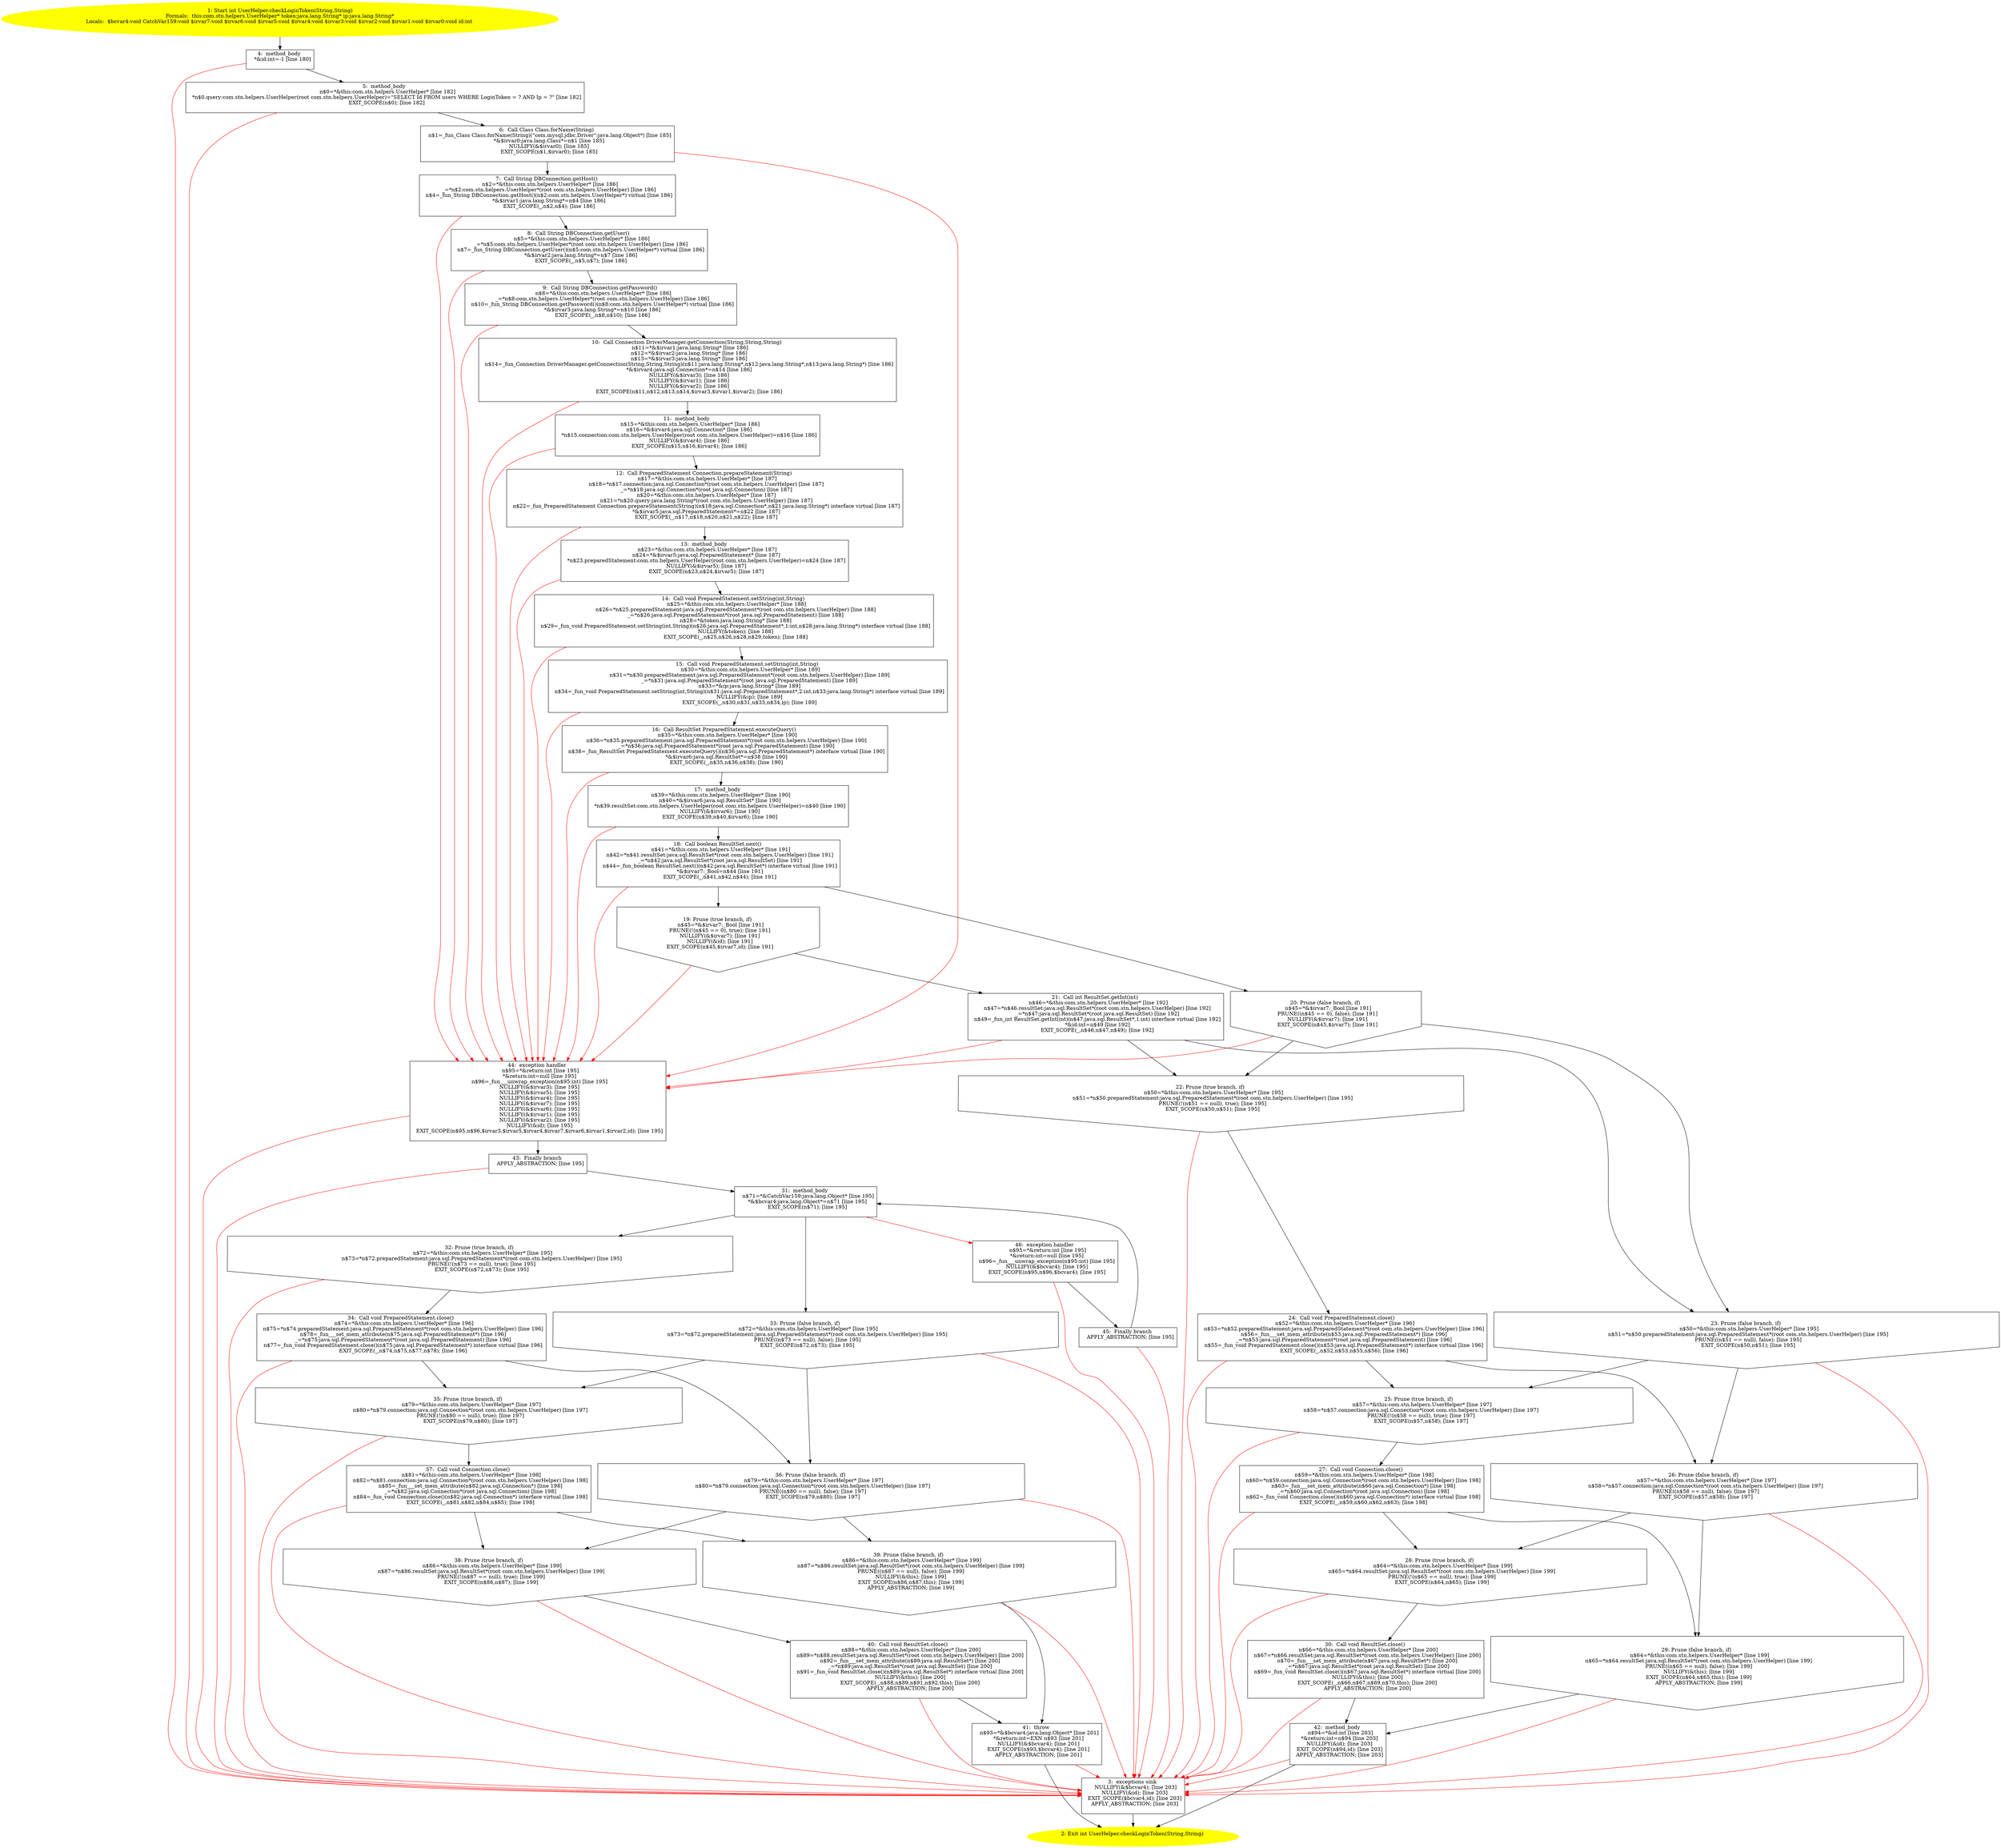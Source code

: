 /* @generated */
digraph cfg {
"com.stn.helpers.UserHelper.checkLoginToken(java.lang.String,java.lang.String):int.a5cc964c260727e7f63a16068670145d_1" [label="1: Start int UserHelper.checkLoginToken(String,String)\nFormals:  this:com.stn.helpers.UserHelper* token:java.lang.String* ip:java.lang.String*\nLocals:  $bcvar4:void CatchVar159:void $irvar7:void $irvar6:void $irvar5:void $irvar4:void $irvar3:void $irvar2:void $irvar1:void $irvar0:void id:int \n  " color=yellow style=filled]
	

	 "com.stn.helpers.UserHelper.checkLoginToken(java.lang.String,java.lang.String):int.a5cc964c260727e7f63a16068670145d_1" -> "com.stn.helpers.UserHelper.checkLoginToken(java.lang.String,java.lang.String):int.a5cc964c260727e7f63a16068670145d_4" ;
"com.stn.helpers.UserHelper.checkLoginToken(java.lang.String,java.lang.String):int.a5cc964c260727e7f63a16068670145d_2" [label="2: Exit int UserHelper.checkLoginToken(String,String) \n  " color=yellow style=filled]
	

"com.stn.helpers.UserHelper.checkLoginToken(java.lang.String,java.lang.String):int.a5cc964c260727e7f63a16068670145d_3" [label="3:  exceptions sink \n   NULLIFY(&$bcvar4); [line 203]\n  NULLIFY(&id); [line 203]\n  EXIT_SCOPE($bcvar4,id); [line 203]\n  APPLY_ABSTRACTION; [line 203]\n " shape="box"]
	

	 "com.stn.helpers.UserHelper.checkLoginToken(java.lang.String,java.lang.String):int.a5cc964c260727e7f63a16068670145d_3" -> "com.stn.helpers.UserHelper.checkLoginToken(java.lang.String,java.lang.String):int.a5cc964c260727e7f63a16068670145d_2" ;
"com.stn.helpers.UserHelper.checkLoginToken(java.lang.String,java.lang.String):int.a5cc964c260727e7f63a16068670145d_4" [label="4:  method_body \n   *&id:int=-1 [line 180]\n " shape="box"]
	

	 "com.stn.helpers.UserHelper.checkLoginToken(java.lang.String,java.lang.String):int.a5cc964c260727e7f63a16068670145d_4" -> "com.stn.helpers.UserHelper.checkLoginToken(java.lang.String,java.lang.String):int.a5cc964c260727e7f63a16068670145d_5" ;
	 "com.stn.helpers.UserHelper.checkLoginToken(java.lang.String,java.lang.String):int.a5cc964c260727e7f63a16068670145d_4" -> "com.stn.helpers.UserHelper.checkLoginToken(java.lang.String,java.lang.String):int.a5cc964c260727e7f63a16068670145d_3" [color="red" ];
"com.stn.helpers.UserHelper.checkLoginToken(java.lang.String,java.lang.String):int.a5cc964c260727e7f63a16068670145d_5" [label="5:  method_body \n   n$0=*&this:com.stn.helpers.UserHelper* [line 182]\n  *n$0.query:com.stn.helpers.UserHelper(root com.stn.helpers.UserHelper)=\"SELECT Id FROM users WHERE LoginToken = ? AND Ip = ?\" [line 182]\n  EXIT_SCOPE(n$0); [line 182]\n " shape="box"]
	

	 "com.stn.helpers.UserHelper.checkLoginToken(java.lang.String,java.lang.String):int.a5cc964c260727e7f63a16068670145d_5" -> "com.stn.helpers.UserHelper.checkLoginToken(java.lang.String,java.lang.String):int.a5cc964c260727e7f63a16068670145d_6" ;
	 "com.stn.helpers.UserHelper.checkLoginToken(java.lang.String,java.lang.String):int.a5cc964c260727e7f63a16068670145d_5" -> "com.stn.helpers.UserHelper.checkLoginToken(java.lang.String,java.lang.String):int.a5cc964c260727e7f63a16068670145d_3" [color="red" ];
"com.stn.helpers.UserHelper.checkLoginToken(java.lang.String,java.lang.String):int.a5cc964c260727e7f63a16068670145d_6" [label="6:  Call Class Class.forName(String) \n   n$1=_fun_Class Class.forName(String)(\"com.mysql.jdbc.Driver\":java.lang.Object*) [line 185]\n  *&$irvar0:java.lang.Class*=n$1 [line 185]\n  NULLIFY(&$irvar0); [line 185]\n  EXIT_SCOPE(n$1,$irvar0); [line 185]\n " shape="box"]
	

	 "com.stn.helpers.UserHelper.checkLoginToken(java.lang.String,java.lang.String):int.a5cc964c260727e7f63a16068670145d_6" -> "com.stn.helpers.UserHelper.checkLoginToken(java.lang.String,java.lang.String):int.a5cc964c260727e7f63a16068670145d_7" ;
	 "com.stn.helpers.UserHelper.checkLoginToken(java.lang.String,java.lang.String):int.a5cc964c260727e7f63a16068670145d_6" -> "com.stn.helpers.UserHelper.checkLoginToken(java.lang.String,java.lang.String):int.a5cc964c260727e7f63a16068670145d_44" [color="red" ];
"com.stn.helpers.UserHelper.checkLoginToken(java.lang.String,java.lang.String):int.a5cc964c260727e7f63a16068670145d_7" [label="7:  Call String DBConnection.getHost() \n   n$2=*&this:com.stn.helpers.UserHelper* [line 186]\n  _=*n$2:com.stn.helpers.UserHelper*(root com.stn.helpers.UserHelper) [line 186]\n  n$4=_fun_String DBConnection.getHost()(n$2:com.stn.helpers.UserHelper*) virtual [line 186]\n  *&$irvar1:java.lang.String*=n$4 [line 186]\n  EXIT_SCOPE(_,n$2,n$4); [line 186]\n " shape="box"]
	

	 "com.stn.helpers.UserHelper.checkLoginToken(java.lang.String,java.lang.String):int.a5cc964c260727e7f63a16068670145d_7" -> "com.stn.helpers.UserHelper.checkLoginToken(java.lang.String,java.lang.String):int.a5cc964c260727e7f63a16068670145d_8" ;
	 "com.stn.helpers.UserHelper.checkLoginToken(java.lang.String,java.lang.String):int.a5cc964c260727e7f63a16068670145d_7" -> "com.stn.helpers.UserHelper.checkLoginToken(java.lang.String,java.lang.String):int.a5cc964c260727e7f63a16068670145d_44" [color="red" ];
"com.stn.helpers.UserHelper.checkLoginToken(java.lang.String,java.lang.String):int.a5cc964c260727e7f63a16068670145d_8" [label="8:  Call String DBConnection.getUser() \n   n$5=*&this:com.stn.helpers.UserHelper* [line 186]\n  _=*n$5:com.stn.helpers.UserHelper*(root com.stn.helpers.UserHelper) [line 186]\n  n$7=_fun_String DBConnection.getUser()(n$5:com.stn.helpers.UserHelper*) virtual [line 186]\n  *&$irvar2:java.lang.String*=n$7 [line 186]\n  EXIT_SCOPE(_,n$5,n$7); [line 186]\n " shape="box"]
	

	 "com.stn.helpers.UserHelper.checkLoginToken(java.lang.String,java.lang.String):int.a5cc964c260727e7f63a16068670145d_8" -> "com.stn.helpers.UserHelper.checkLoginToken(java.lang.String,java.lang.String):int.a5cc964c260727e7f63a16068670145d_9" ;
	 "com.stn.helpers.UserHelper.checkLoginToken(java.lang.String,java.lang.String):int.a5cc964c260727e7f63a16068670145d_8" -> "com.stn.helpers.UserHelper.checkLoginToken(java.lang.String,java.lang.String):int.a5cc964c260727e7f63a16068670145d_44" [color="red" ];
"com.stn.helpers.UserHelper.checkLoginToken(java.lang.String,java.lang.String):int.a5cc964c260727e7f63a16068670145d_9" [label="9:  Call String DBConnection.getPassword() \n   n$8=*&this:com.stn.helpers.UserHelper* [line 186]\n  _=*n$8:com.stn.helpers.UserHelper*(root com.stn.helpers.UserHelper) [line 186]\n  n$10=_fun_String DBConnection.getPassword()(n$8:com.stn.helpers.UserHelper*) virtual [line 186]\n  *&$irvar3:java.lang.String*=n$10 [line 186]\n  EXIT_SCOPE(_,n$8,n$10); [line 186]\n " shape="box"]
	

	 "com.stn.helpers.UserHelper.checkLoginToken(java.lang.String,java.lang.String):int.a5cc964c260727e7f63a16068670145d_9" -> "com.stn.helpers.UserHelper.checkLoginToken(java.lang.String,java.lang.String):int.a5cc964c260727e7f63a16068670145d_10" ;
	 "com.stn.helpers.UserHelper.checkLoginToken(java.lang.String,java.lang.String):int.a5cc964c260727e7f63a16068670145d_9" -> "com.stn.helpers.UserHelper.checkLoginToken(java.lang.String,java.lang.String):int.a5cc964c260727e7f63a16068670145d_44" [color="red" ];
"com.stn.helpers.UserHelper.checkLoginToken(java.lang.String,java.lang.String):int.a5cc964c260727e7f63a16068670145d_10" [label="10:  Call Connection DriverManager.getConnection(String,String,String) \n   n$11=*&$irvar1:java.lang.String* [line 186]\n  n$12=*&$irvar2:java.lang.String* [line 186]\n  n$13=*&$irvar3:java.lang.String* [line 186]\n  n$14=_fun_Connection DriverManager.getConnection(String,String,String)(n$11:java.lang.String*,n$12:java.lang.String*,n$13:java.lang.String*) [line 186]\n  *&$irvar4:java.sql.Connection*=n$14 [line 186]\n  NULLIFY(&$irvar3); [line 186]\n  NULLIFY(&$irvar1); [line 186]\n  NULLIFY(&$irvar2); [line 186]\n  EXIT_SCOPE(n$11,n$12,n$13,n$14,$irvar3,$irvar1,$irvar2); [line 186]\n " shape="box"]
	

	 "com.stn.helpers.UserHelper.checkLoginToken(java.lang.String,java.lang.String):int.a5cc964c260727e7f63a16068670145d_10" -> "com.stn.helpers.UserHelper.checkLoginToken(java.lang.String,java.lang.String):int.a5cc964c260727e7f63a16068670145d_11" ;
	 "com.stn.helpers.UserHelper.checkLoginToken(java.lang.String,java.lang.String):int.a5cc964c260727e7f63a16068670145d_10" -> "com.stn.helpers.UserHelper.checkLoginToken(java.lang.String,java.lang.String):int.a5cc964c260727e7f63a16068670145d_44" [color="red" ];
"com.stn.helpers.UserHelper.checkLoginToken(java.lang.String,java.lang.String):int.a5cc964c260727e7f63a16068670145d_11" [label="11:  method_body \n   n$15=*&this:com.stn.helpers.UserHelper* [line 186]\n  n$16=*&$irvar4:java.sql.Connection* [line 186]\n  *n$15.connection:com.stn.helpers.UserHelper(root com.stn.helpers.UserHelper)=n$16 [line 186]\n  NULLIFY(&$irvar4); [line 186]\n  EXIT_SCOPE(n$15,n$16,$irvar4); [line 186]\n " shape="box"]
	

	 "com.stn.helpers.UserHelper.checkLoginToken(java.lang.String,java.lang.String):int.a5cc964c260727e7f63a16068670145d_11" -> "com.stn.helpers.UserHelper.checkLoginToken(java.lang.String,java.lang.String):int.a5cc964c260727e7f63a16068670145d_12" ;
	 "com.stn.helpers.UserHelper.checkLoginToken(java.lang.String,java.lang.String):int.a5cc964c260727e7f63a16068670145d_11" -> "com.stn.helpers.UserHelper.checkLoginToken(java.lang.String,java.lang.String):int.a5cc964c260727e7f63a16068670145d_44" [color="red" ];
"com.stn.helpers.UserHelper.checkLoginToken(java.lang.String,java.lang.String):int.a5cc964c260727e7f63a16068670145d_12" [label="12:  Call PreparedStatement Connection.prepareStatement(String) \n   n$17=*&this:com.stn.helpers.UserHelper* [line 187]\n  n$18=*n$17.connection:java.sql.Connection*(root com.stn.helpers.UserHelper) [line 187]\n  _=*n$18:java.sql.Connection*(root java.sql.Connection) [line 187]\n  n$20=*&this:com.stn.helpers.UserHelper* [line 187]\n  n$21=*n$20.query:java.lang.String*(root com.stn.helpers.UserHelper) [line 187]\n  n$22=_fun_PreparedStatement Connection.prepareStatement(String)(n$18:java.sql.Connection*,n$21:java.lang.String*) interface virtual [line 187]\n  *&$irvar5:java.sql.PreparedStatement*=n$22 [line 187]\n  EXIT_SCOPE(_,n$17,n$18,n$20,n$21,n$22); [line 187]\n " shape="box"]
	

	 "com.stn.helpers.UserHelper.checkLoginToken(java.lang.String,java.lang.String):int.a5cc964c260727e7f63a16068670145d_12" -> "com.stn.helpers.UserHelper.checkLoginToken(java.lang.String,java.lang.String):int.a5cc964c260727e7f63a16068670145d_13" ;
	 "com.stn.helpers.UserHelper.checkLoginToken(java.lang.String,java.lang.String):int.a5cc964c260727e7f63a16068670145d_12" -> "com.stn.helpers.UserHelper.checkLoginToken(java.lang.String,java.lang.String):int.a5cc964c260727e7f63a16068670145d_44" [color="red" ];
"com.stn.helpers.UserHelper.checkLoginToken(java.lang.String,java.lang.String):int.a5cc964c260727e7f63a16068670145d_13" [label="13:  method_body \n   n$23=*&this:com.stn.helpers.UserHelper* [line 187]\n  n$24=*&$irvar5:java.sql.PreparedStatement* [line 187]\n  *n$23.preparedStatement:com.stn.helpers.UserHelper(root com.stn.helpers.UserHelper)=n$24 [line 187]\n  NULLIFY(&$irvar5); [line 187]\n  EXIT_SCOPE(n$23,n$24,$irvar5); [line 187]\n " shape="box"]
	

	 "com.stn.helpers.UserHelper.checkLoginToken(java.lang.String,java.lang.String):int.a5cc964c260727e7f63a16068670145d_13" -> "com.stn.helpers.UserHelper.checkLoginToken(java.lang.String,java.lang.String):int.a5cc964c260727e7f63a16068670145d_14" ;
	 "com.stn.helpers.UserHelper.checkLoginToken(java.lang.String,java.lang.String):int.a5cc964c260727e7f63a16068670145d_13" -> "com.stn.helpers.UserHelper.checkLoginToken(java.lang.String,java.lang.String):int.a5cc964c260727e7f63a16068670145d_44" [color="red" ];
"com.stn.helpers.UserHelper.checkLoginToken(java.lang.String,java.lang.String):int.a5cc964c260727e7f63a16068670145d_14" [label="14:  Call void PreparedStatement.setString(int,String) \n   n$25=*&this:com.stn.helpers.UserHelper* [line 188]\n  n$26=*n$25.preparedStatement:java.sql.PreparedStatement*(root com.stn.helpers.UserHelper) [line 188]\n  _=*n$26:java.sql.PreparedStatement*(root java.sql.PreparedStatement) [line 188]\n  n$28=*&token:java.lang.String* [line 188]\n  n$29=_fun_void PreparedStatement.setString(int,String)(n$26:java.sql.PreparedStatement*,1:int,n$28:java.lang.String*) interface virtual [line 188]\n  NULLIFY(&token); [line 188]\n  EXIT_SCOPE(_,n$25,n$26,n$28,n$29,token); [line 188]\n " shape="box"]
	

	 "com.stn.helpers.UserHelper.checkLoginToken(java.lang.String,java.lang.String):int.a5cc964c260727e7f63a16068670145d_14" -> "com.stn.helpers.UserHelper.checkLoginToken(java.lang.String,java.lang.String):int.a5cc964c260727e7f63a16068670145d_15" ;
	 "com.stn.helpers.UserHelper.checkLoginToken(java.lang.String,java.lang.String):int.a5cc964c260727e7f63a16068670145d_14" -> "com.stn.helpers.UserHelper.checkLoginToken(java.lang.String,java.lang.String):int.a5cc964c260727e7f63a16068670145d_44" [color="red" ];
"com.stn.helpers.UserHelper.checkLoginToken(java.lang.String,java.lang.String):int.a5cc964c260727e7f63a16068670145d_15" [label="15:  Call void PreparedStatement.setString(int,String) \n   n$30=*&this:com.stn.helpers.UserHelper* [line 189]\n  n$31=*n$30.preparedStatement:java.sql.PreparedStatement*(root com.stn.helpers.UserHelper) [line 189]\n  _=*n$31:java.sql.PreparedStatement*(root java.sql.PreparedStatement) [line 189]\n  n$33=*&ip:java.lang.String* [line 189]\n  n$34=_fun_void PreparedStatement.setString(int,String)(n$31:java.sql.PreparedStatement*,2:int,n$33:java.lang.String*) interface virtual [line 189]\n  NULLIFY(&ip); [line 189]\n  EXIT_SCOPE(_,n$30,n$31,n$33,n$34,ip); [line 189]\n " shape="box"]
	

	 "com.stn.helpers.UserHelper.checkLoginToken(java.lang.String,java.lang.String):int.a5cc964c260727e7f63a16068670145d_15" -> "com.stn.helpers.UserHelper.checkLoginToken(java.lang.String,java.lang.String):int.a5cc964c260727e7f63a16068670145d_16" ;
	 "com.stn.helpers.UserHelper.checkLoginToken(java.lang.String,java.lang.String):int.a5cc964c260727e7f63a16068670145d_15" -> "com.stn.helpers.UserHelper.checkLoginToken(java.lang.String,java.lang.String):int.a5cc964c260727e7f63a16068670145d_44" [color="red" ];
"com.stn.helpers.UserHelper.checkLoginToken(java.lang.String,java.lang.String):int.a5cc964c260727e7f63a16068670145d_16" [label="16:  Call ResultSet PreparedStatement.executeQuery() \n   n$35=*&this:com.stn.helpers.UserHelper* [line 190]\n  n$36=*n$35.preparedStatement:java.sql.PreparedStatement*(root com.stn.helpers.UserHelper) [line 190]\n  _=*n$36:java.sql.PreparedStatement*(root java.sql.PreparedStatement) [line 190]\n  n$38=_fun_ResultSet PreparedStatement.executeQuery()(n$36:java.sql.PreparedStatement*) interface virtual [line 190]\n  *&$irvar6:java.sql.ResultSet*=n$38 [line 190]\n  EXIT_SCOPE(_,n$35,n$36,n$38); [line 190]\n " shape="box"]
	

	 "com.stn.helpers.UserHelper.checkLoginToken(java.lang.String,java.lang.String):int.a5cc964c260727e7f63a16068670145d_16" -> "com.stn.helpers.UserHelper.checkLoginToken(java.lang.String,java.lang.String):int.a5cc964c260727e7f63a16068670145d_17" ;
	 "com.stn.helpers.UserHelper.checkLoginToken(java.lang.String,java.lang.String):int.a5cc964c260727e7f63a16068670145d_16" -> "com.stn.helpers.UserHelper.checkLoginToken(java.lang.String,java.lang.String):int.a5cc964c260727e7f63a16068670145d_44" [color="red" ];
"com.stn.helpers.UserHelper.checkLoginToken(java.lang.String,java.lang.String):int.a5cc964c260727e7f63a16068670145d_17" [label="17:  method_body \n   n$39=*&this:com.stn.helpers.UserHelper* [line 190]\n  n$40=*&$irvar6:java.sql.ResultSet* [line 190]\n  *n$39.resultSet:com.stn.helpers.UserHelper(root com.stn.helpers.UserHelper)=n$40 [line 190]\n  NULLIFY(&$irvar6); [line 190]\n  EXIT_SCOPE(n$39,n$40,$irvar6); [line 190]\n " shape="box"]
	

	 "com.stn.helpers.UserHelper.checkLoginToken(java.lang.String,java.lang.String):int.a5cc964c260727e7f63a16068670145d_17" -> "com.stn.helpers.UserHelper.checkLoginToken(java.lang.String,java.lang.String):int.a5cc964c260727e7f63a16068670145d_18" ;
	 "com.stn.helpers.UserHelper.checkLoginToken(java.lang.String,java.lang.String):int.a5cc964c260727e7f63a16068670145d_17" -> "com.stn.helpers.UserHelper.checkLoginToken(java.lang.String,java.lang.String):int.a5cc964c260727e7f63a16068670145d_44" [color="red" ];
"com.stn.helpers.UserHelper.checkLoginToken(java.lang.String,java.lang.String):int.a5cc964c260727e7f63a16068670145d_18" [label="18:  Call boolean ResultSet.next() \n   n$41=*&this:com.stn.helpers.UserHelper* [line 191]\n  n$42=*n$41.resultSet:java.sql.ResultSet*(root com.stn.helpers.UserHelper) [line 191]\n  _=*n$42:java.sql.ResultSet*(root java.sql.ResultSet) [line 191]\n  n$44=_fun_boolean ResultSet.next()(n$42:java.sql.ResultSet*) interface virtual [line 191]\n  *&$irvar7:_Bool=n$44 [line 191]\n  EXIT_SCOPE(_,n$41,n$42,n$44); [line 191]\n " shape="box"]
	

	 "com.stn.helpers.UserHelper.checkLoginToken(java.lang.String,java.lang.String):int.a5cc964c260727e7f63a16068670145d_18" -> "com.stn.helpers.UserHelper.checkLoginToken(java.lang.String,java.lang.String):int.a5cc964c260727e7f63a16068670145d_19" ;
	 "com.stn.helpers.UserHelper.checkLoginToken(java.lang.String,java.lang.String):int.a5cc964c260727e7f63a16068670145d_18" -> "com.stn.helpers.UserHelper.checkLoginToken(java.lang.String,java.lang.String):int.a5cc964c260727e7f63a16068670145d_20" ;
	 "com.stn.helpers.UserHelper.checkLoginToken(java.lang.String,java.lang.String):int.a5cc964c260727e7f63a16068670145d_18" -> "com.stn.helpers.UserHelper.checkLoginToken(java.lang.String,java.lang.String):int.a5cc964c260727e7f63a16068670145d_44" [color="red" ];
"com.stn.helpers.UserHelper.checkLoginToken(java.lang.String,java.lang.String):int.a5cc964c260727e7f63a16068670145d_19" [label="19: Prune (true branch, if) \n   n$45=*&$irvar7:_Bool [line 191]\n  PRUNE(!(n$45 == 0), true); [line 191]\n  NULLIFY(&$irvar7); [line 191]\n  NULLIFY(&id); [line 191]\n  EXIT_SCOPE(n$45,$irvar7,id); [line 191]\n " shape="invhouse"]
	

	 "com.stn.helpers.UserHelper.checkLoginToken(java.lang.String,java.lang.String):int.a5cc964c260727e7f63a16068670145d_19" -> "com.stn.helpers.UserHelper.checkLoginToken(java.lang.String,java.lang.String):int.a5cc964c260727e7f63a16068670145d_21" ;
	 "com.stn.helpers.UserHelper.checkLoginToken(java.lang.String,java.lang.String):int.a5cc964c260727e7f63a16068670145d_19" -> "com.stn.helpers.UserHelper.checkLoginToken(java.lang.String,java.lang.String):int.a5cc964c260727e7f63a16068670145d_44" [color="red" ];
"com.stn.helpers.UserHelper.checkLoginToken(java.lang.String,java.lang.String):int.a5cc964c260727e7f63a16068670145d_20" [label="20: Prune (false branch, if) \n   n$45=*&$irvar7:_Bool [line 191]\n  PRUNE((n$45 == 0), false); [line 191]\n  NULLIFY(&$irvar7); [line 191]\n  EXIT_SCOPE(n$45,$irvar7); [line 191]\n " shape="invhouse"]
	

	 "com.stn.helpers.UserHelper.checkLoginToken(java.lang.String,java.lang.String):int.a5cc964c260727e7f63a16068670145d_20" -> "com.stn.helpers.UserHelper.checkLoginToken(java.lang.String,java.lang.String):int.a5cc964c260727e7f63a16068670145d_22" ;
	 "com.stn.helpers.UserHelper.checkLoginToken(java.lang.String,java.lang.String):int.a5cc964c260727e7f63a16068670145d_20" -> "com.stn.helpers.UserHelper.checkLoginToken(java.lang.String,java.lang.String):int.a5cc964c260727e7f63a16068670145d_23" ;
	 "com.stn.helpers.UserHelper.checkLoginToken(java.lang.String,java.lang.String):int.a5cc964c260727e7f63a16068670145d_20" -> "com.stn.helpers.UserHelper.checkLoginToken(java.lang.String,java.lang.String):int.a5cc964c260727e7f63a16068670145d_44" [color="red" ];
"com.stn.helpers.UserHelper.checkLoginToken(java.lang.String,java.lang.String):int.a5cc964c260727e7f63a16068670145d_21" [label="21:  Call int ResultSet.getInt(int) \n   n$46=*&this:com.stn.helpers.UserHelper* [line 192]\n  n$47=*n$46.resultSet:java.sql.ResultSet*(root com.stn.helpers.UserHelper) [line 192]\n  _=*n$47:java.sql.ResultSet*(root java.sql.ResultSet) [line 192]\n  n$49=_fun_int ResultSet.getInt(int)(n$47:java.sql.ResultSet*,1:int) interface virtual [line 192]\n  *&id:int=n$49 [line 192]\n  EXIT_SCOPE(_,n$46,n$47,n$49); [line 192]\n " shape="box"]
	

	 "com.stn.helpers.UserHelper.checkLoginToken(java.lang.String,java.lang.String):int.a5cc964c260727e7f63a16068670145d_21" -> "com.stn.helpers.UserHelper.checkLoginToken(java.lang.String,java.lang.String):int.a5cc964c260727e7f63a16068670145d_22" ;
	 "com.stn.helpers.UserHelper.checkLoginToken(java.lang.String,java.lang.String):int.a5cc964c260727e7f63a16068670145d_21" -> "com.stn.helpers.UserHelper.checkLoginToken(java.lang.String,java.lang.String):int.a5cc964c260727e7f63a16068670145d_23" ;
	 "com.stn.helpers.UserHelper.checkLoginToken(java.lang.String,java.lang.String):int.a5cc964c260727e7f63a16068670145d_21" -> "com.stn.helpers.UserHelper.checkLoginToken(java.lang.String,java.lang.String):int.a5cc964c260727e7f63a16068670145d_44" [color="red" ];
"com.stn.helpers.UserHelper.checkLoginToken(java.lang.String,java.lang.String):int.a5cc964c260727e7f63a16068670145d_22" [label="22: Prune (true branch, if) \n   n$50=*&this:com.stn.helpers.UserHelper* [line 195]\n  n$51=*n$50.preparedStatement:java.sql.PreparedStatement*(root com.stn.helpers.UserHelper) [line 195]\n  PRUNE(!(n$51 == null), true); [line 195]\n  EXIT_SCOPE(n$50,n$51); [line 195]\n " shape="invhouse"]
	

	 "com.stn.helpers.UserHelper.checkLoginToken(java.lang.String,java.lang.String):int.a5cc964c260727e7f63a16068670145d_22" -> "com.stn.helpers.UserHelper.checkLoginToken(java.lang.String,java.lang.String):int.a5cc964c260727e7f63a16068670145d_24" ;
	 "com.stn.helpers.UserHelper.checkLoginToken(java.lang.String,java.lang.String):int.a5cc964c260727e7f63a16068670145d_22" -> "com.stn.helpers.UserHelper.checkLoginToken(java.lang.String,java.lang.String):int.a5cc964c260727e7f63a16068670145d_3" [color="red" ];
"com.stn.helpers.UserHelper.checkLoginToken(java.lang.String,java.lang.String):int.a5cc964c260727e7f63a16068670145d_23" [label="23: Prune (false branch, if) \n   n$50=*&this:com.stn.helpers.UserHelper* [line 195]\n  n$51=*n$50.preparedStatement:java.sql.PreparedStatement*(root com.stn.helpers.UserHelper) [line 195]\n  PRUNE((n$51 == null), false); [line 195]\n  EXIT_SCOPE(n$50,n$51); [line 195]\n " shape="invhouse"]
	

	 "com.stn.helpers.UserHelper.checkLoginToken(java.lang.String,java.lang.String):int.a5cc964c260727e7f63a16068670145d_23" -> "com.stn.helpers.UserHelper.checkLoginToken(java.lang.String,java.lang.String):int.a5cc964c260727e7f63a16068670145d_25" ;
	 "com.stn.helpers.UserHelper.checkLoginToken(java.lang.String,java.lang.String):int.a5cc964c260727e7f63a16068670145d_23" -> "com.stn.helpers.UserHelper.checkLoginToken(java.lang.String,java.lang.String):int.a5cc964c260727e7f63a16068670145d_26" ;
	 "com.stn.helpers.UserHelper.checkLoginToken(java.lang.String,java.lang.String):int.a5cc964c260727e7f63a16068670145d_23" -> "com.stn.helpers.UserHelper.checkLoginToken(java.lang.String,java.lang.String):int.a5cc964c260727e7f63a16068670145d_3" [color="red" ];
"com.stn.helpers.UserHelper.checkLoginToken(java.lang.String,java.lang.String):int.a5cc964c260727e7f63a16068670145d_24" [label="24:  Call void PreparedStatement.close() \n   n$52=*&this:com.stn.helpers.UserHelper* [line 196]\n  n$53=*n$52.preparedStatement:java.sql.PreparedStatement*(root com.stn.helpers.UserHelper) [line 196]\n  n$56=_fun___set_mem_attribute(n$53:java.sql.PreparedStatement*) [line 196]\n  _=*n$53:java.sql.PreparedStatement*(root java.sql.PreparedStatement) [line 196]\n  n$55=_fun_void PreparedStatement.close()(n$53:java.sql.PreparedStatement*) interface virtual [line 196]\n  EXIT_SCOPE(_,n$52,n$53,n$55,n$56); [line 196]\n " shape="box"]
	

	 "com.stn.helpers.UserHelper.checkLoginToken(java.lang.String,java.lang.String):int.a5cc964c260727e7f63a16068670145d_24" -> "com.stn.helpers.UserHelper.checkLoginToken(java.lang.String,java.lang.String):int.a5cc964c260727e7f63a16068670145d_25" ;
	 "com.stn.helpers.UserHelper.checkLoginToken(java.lang.String,java.lang.String):int.a5cc964c260727e7f63a16068670145d_24" -> "com.stn.helpers.UserHelper.checkLoginToken(java.lang.String,java.lang.String):int.a5cc964c260727e7f63a16068670145d_26" ;
	 "com.stn.helpers.UserHelper.checkLoginToken(java.lang.String,java.lang.String):int.a5cc964c260727e7f63a16068670145d_24" -> "com.stn.helpers.UserHelper.checkLoginToken(java.lang.String,java.lang.String):int.a5cc964c260727e7f63a16068670145d_3" [color="red" ];
"com.stn.helpers.UserHelper.checkLoginToken(java.lang.String,java.lang.String):int.a5cc964c260727e7f63a16068670145d_25" [label="25: Prune (true branch, if) \n   n$57=*&this:com.stn.helpers.UserHelper* [line 197]\n  n$58=*n$57.connection:java.sql.Connection*(root com.stn.helpers.UserHelper) [line 197]\n  PRUNE(!(n$58 == null), true); [line 197]\n  EXIT_SCOPE(n$57,n$58); [line 197]\n " shape="invhouse"]
	

	 "com.stn.helpers.UserHelper.checkLoginToken(java.lang.String,java.lang.String):int.a5cc964c260727e7f63a16068670145d_25" -> "com.stn.helpers.UserHelper.checkLoginToken(java.lang.String,java.lang.String):int.a5cc964c260727e7f63a16068670145d_27" ;
	 "com.stn.helpers.UserHelper.checkLoginToken(java.lang.String,java.lang.String):int.a5cc964c260727e7f63a16068670145d_25" -> "com.stn.helpers.UserHelper.checkLoginToken(java.lang.String,java.lang.String):int.a5cc964c260727e7f63a16068670145d_3" [color="red" ];
"com.stn.helpers.UserHelper.checkLoginToken(java.lang.String,java.lang.String):int.a5cc964c260727e7f63a16068670145d_26" [label="26: Prune (false branch, if) \n   n$57=*&this:com.stn.helpers.UserHelper* [line 197]\n  n$58=*n$57.connection:java.sql.Connection*(root com.stn.helpers.UserHelper) [line 197]\n  PRUNE((n$58 == null), false); [line 197]\n  EXIT_SCOPE(n$57,n$58); [line 197]\n " shape="invhouse"]
	

	 "com.stn.helpers.UserHelper.checkLoginToken(java.lang.String,java.lang.String):int.a5cc964c260727e7f63a16068670145d_26" -> "com.stn.helpers.UserHelper.checkLoginToken(java.lang.String,java.lang.String):int.a5cc964c260727e7f63a16068670145d_28" ;
	 "com.stn.helpers.UserHelper.checkLoginToken(java.lang.String,java.lang.String):int.a5cc964c260727e7f63a16068670145d_26" -> "com.stn.helpers.UserHelper.checkLoginToken(java.lang.String,java.lang.String):int.a5cc964c260727e7f63a16068670145d_29" ;
	 "com.stn.helpers.UserHelper.checkLoginToken(java.lang.String,java.lang.String):int.a5cc964c260727e7f63a16068670145d_26" -> "com.stn.helpers.UserHelper.checkLoginToken(java.lang.String,java.lang.String):int.a5cc964c260727e7f63a16068670145d_3" [color="red" ];
"com.stn.helpers.UserHelper.checkLoginToken(java.lang.String,java.lang.String):int.a5cc964c260727e7f63a16068670145d_27" [label="27:  Call void Connection.close() \n   n$59=*&this:com.stn.helpers.UserHelper* [line 198]\n  n$60=*n$59.connection:java.sql.Connection*(root com.stn.helpers.UserHelper) [line 198]\n  n$63=_fun___set_mem_attribute(n$60:java.sql.Connection*) [line 198]\n  _=*n$60:java.sql.Connection*(root java.sql.Connection) [line 198]\n  n$62=_fun_void Connection.close()(n$60:java.sql.Connection*) interface virtual [line 198]\n  EXIT_SCOPE(_,n$59,n$60,n$62,n$63); [line 198]\n " shape="box"]
	

	 "com.stn.helpers.UserHelper.checkLoginToken(java.lang.String,java.lang.String):int.a5cc964c260727e7f63a16068670145d_27" -> "com.stn.helpers.UserHelper.checkLoginToken(java.lang.String,java.lang.String):int.a5cc964c260727e7f63a16068670145d_28" ;
	 "com.stn.helpers.UserHelper.checkLoginToken(java.lang.String,java.lang.String):int.a5cc964c260727e7f63a16068670145d_27" -> "com.stn.helpers.UserHelper.checkLoginToken(java.lang.String,java.lang.String):int.a5cc964c260727e7f63a16068670145d_29" ;
	 "com.stn.helpers.UserHelper.checkLoginToken(java.lang.String,java.lang.String):int.a5cc964c260727e7f63a16068670145d_27" -> "com.stn.helpers.UserHelper.checkLoginToken(java.lang.String,java.lang.String):int.a5cc964c260727e7f63a16068670145d_3" [color="red" ];
"com.stn.helpers.UserHelper.checkLoginToken(java.lang.String,java.lang.String):int.a5cc964c260727e7f63a16068670145d_28" [label="28: Prune (true branch, if) \n   n$64=*&this:com.stn.helpers.UserHelper* [line 199]\n  n$65=*n$64.resultSet:java.sql.ResultSet*(root com.stn.helpers.UserHelper) [line 199]\n  PRUNE(!(n$65 == null), true); [line 199]\n  EXIT_SCOPE(n$64,n$65); [line 199]\n " shape="invhouse"]
	

	 "com.stn.helpers.UserHelper.checkLoginToken(java.lang.String,java.lang.String):int.a5cc964c260727e7f63a16068670145d_28" -> "com.stn.helpers.UserHelper.checkLoginToken(java.lang.String,java.lang.String):int.a5cc964c260727e7f63a16068670145d_30" ;
	 "com.stn.helpers.UserHelper.checkLoginToken(java.lang.String,java.lang.String):int.a5cc964c260727e7f63a16068670145d_28" -> "com.stn.helpers.UserHelper.checkLoginToken(java.lang.String,java.lang.String):int.a5cc964c260727e7f63a16068670145d_3" [color="red" ];
"com.stn.helpers.UserHelper.checkLoginToken(java.lang.String,java.lang.String):int.a5cc964c260727e7f63a16068670145d_29" [label="29: Prune (false branch, if) \n   n$64=*&this:com.stn.helpers.UserHelper* [line 199]\n  n$65=*n$64.resultSet:java.sql.ResultSet*(root com.stn.helpers.UserHelper) [line 199]\n  PRUNE((n$65 == null), false); [line 199]\n  NULLIFY(&this); [line 199]\n  EXIT_SCOPE(n$64,n$65,this); [line 199]\n  APPLY_ABSTRACTION; [line 199]\n " shape="invhouse"]
	

	 "com.stn.helpers.UserHelper.checkLoginToken(java.lang.String,java.lang.String):int.a5cc964c260727e7f63a16068670145d_29" -> "com.stn.helpers.UserHelper.checkLoginToken(java.lang.String,java.lang.String):int.a5cc964c260727e7f63a16068670145d_42" ;
	 "com.stn.helpers.UserHelper.checkLoginToken(java.lang.String,java.lang.String):int.a5cc964c260727e7f63a16068670145d_29" -> "com.stn.helpers.UserHelper.checkLoginToken(java.lang.String,java.lang.String):int.a5cc964c260727e7f63a16068670145d_3" [color="red" ];
"com.stn.helpers.UserHelper.checkLoginToken(java.lang.String,java.lang.String):int.a5cc964c260727e7f63a16068670145d_30" [label="30:  Call void ResultSet.close() \n   n$66=*&this:com.stn.helpers.UserHelper* [line 200]\n  n$67=*n$66.resultSet:java.sql.ResultSet*(root com.stn.helpers.UserHelper) [line 200]\n  n$70=_fun___set_mem_attribute(n$67:java.sql.ResultSet*) [line 200]\n  _=*n$67:java.sql.ResultSet*(root java.sql.ResultSet) [line 200]\n  n$69=_fun_void ResultSet.close()(n$67:java.sql.ResultSet*) interface virtual [line 200]\n  NULLIFY(&this); [line 200]\n  EXIT_SCOPE(_,n$66,n$67,n$69,n$70,this); [line 200]\n  APPLY_ABSTRACTION; [line 200]\n " shape="box"]
	

	 "com.stn.helpers.UserHelper.checkLoginToken(java.lang.String,java.lang.String):int.a5cc964c260727e7f63a16068670145d_30" -> "com.stn.helpers.UserHelper.checkLoginToken(java.lang.String,java.lang.String):int.a5cc964c260727e7f63a16068670145d_42" ;
	 "com.stn.helpers.UserHelper.checkLoginToken(java.lang.String,java.lang.String):int.a5cc964c260727e7f63a16068670145d_30" -> "com.stn.helpers.UserHelper.checkLoginToken(java.lang.String,java.lang.String):int.a5cc964c260727e7f63a16068670145d_3" [color="red" ];
"com.stn.helpers.UserHelper.checkLoginToken(java.lang.String,java.lang.String):int.a5cc964c260727e7f63a16068670145d_31" [label="31:  method_body \n   n$71=*&CatchVar159:java.lang.Object* [line 195]\n  *&$bcvar4:java.lang.Object*=n$71 [line 195]\n  EXIT_SCOPE(n$71); [line 195]\n " shape="box"]
	

	 "com.stn.helpers.UserHelper.checkLoginToken(java.lang.String,java.lang.String):int.a5cc964c260727e7f63a16068670145d_31" -> "com.stn.helpers.UserHelper.checkLoginToken(java.lang.String,java.lang.String):int.a5cc964c260727e7f63a16068670145d_32" ;
	 "com.stn.helpers.UserHelper.checkLoginToken(java.lang.String,java.lang.String):int.a5cc964c260727e7f63a16068670145d_31" -> "com.stn.helpers.UserHelper.checkLoginToken(java.lang.String,java.lang.String):int.a5cc964c260727e7f63a16068670145d_33" ;
	 "com.stn.helpers.UserHelper.checkLoginToken(java.lang.String,java.lang.String):int.a5cc964c260727e7f63a16068670145d_31" -> "com.stn.helpers.UserHelper.checkLoginToken(java.lang.String,java.lang.String):int.a5cc964c260727e7f63a16068670145d_46" [color="red" ];
"com.stn.helpers.UserHelper.checkLoginToken(java.lang.String,java.lang.String):int.a5cc964c260727e7f63a16068670145d_32" [label="32: Prune (true branch, if) \n   n$72=*&this:com.stn.helpers.UserHelper* [line 195]\n  n$73=*n$72.preparedStatement:java.sql.PreparedStatement*(root com.stn.helpers.UserHelper) [line 195]\n  PRUNE(!(n$73 == null), true); [line 195]\n  EXIT_SCOPE(n$72,n$73); [line 195]\n " shape="invhouse"]
	

	 "com.stn.helpers.UserHelper.checkLoginToken(java.lang.String,java.lang.String):int.a5cc964c260727e7f63a16068670145d_32" -> "com.stn.helpers.UserHelper.checkLoginToken(java.lang.String,java.lang.String):int.a5cc964c260727e7f63a16068670145d_34" ;
	 "com.stn.helpers.UserHelper.checkLoginToken(java.lang.String,java.lang.String):int.a5cc964c260727e7f63a16068670145d_32" -> "com.stn.helpers.UserHelper.checkLoginToken(java.lang.String,java.lang.String):int.a5cc964c260727e7f63a16068670145d_3" [color="red" ];
"com.stn.helpers.UserHelper.checkLoginToken(java.lang.String,java.lang.String):int.a5cc964c260727e7f63a16068670145d_33" [label="33: Prune (false branch, if) \n   n$72=*&this:com.stn.helpers.UserHelper* [line 195]\n  n$73=*n$72.preparedStatement:java.sql.PreparedStatement*(root com.stn.helpers.UserHelper) [line 195]\n  PRUNE((n$73 == null), false); [line 195]\n  EXIT_SCOPE(n$72,n$73); [line 195]\n " shape="invhouse"]
	

	 "com.stn.helpers.UserHelper.checkLoginToken(java.lang.String,java.lang.String):int.a5cc964c260727e7f63a16068670145d_33" -> "com.stn.helpers.UserHelper.checkLoginToken(java.lang.String,java.lang.String):int.a5cc964c260727e7f63a16068670145d_35" ;
	 "com.stn.helpers.UserHelper.checkLoginToken(java.lang.String,java.lang.String):int.a5cc964c260727e7f63a16068670145d_33" -> "com.stn.helpers.UserHelper.checkLoginToken(java.lang.String,java.lang.String):int.a5cc964c260727e7f63a16068670145d_36" ;
	 "com.stn.helpers.UserHelper.checkLoginToken(java.lang.String,java.lang.String):int.a5cc964c260727e7f63a16068670145d_33" -> "com.stn.helpers.UserHelper.checkLoginToken(java.lang.String,java.lang.String):int.a5cc964c260727e7f63a16068670145d_3" [color="red" ];
"com.stn.helpers.UserHelper.checkLoginToken(java.lang.String,java.lang.String):int.a5cc964c260727e7f63a16068670145d_34" [label="34:  Call void PreparedStatement.close() \n   n$74=*&this:com.stn.helpers.UserHelper* [line 196]\n  n$75=*n$74.preparedStatement:java.sql.PreparedStatement*(root com.stn.helpers.UserHelper) [line 196]\n  n$78=_fun___set_mem_attribute(n$75:java.sql.PreparedStatement*) [line 196]\n  _=*n$75:java.sql.PreparedStatement*(root java.sql.PreparedStatement) [line 196]\n  n$77=_fun_void PreparedStatement.close()(n$75:java.sql.PreparedStatement*) interface virtual [line 196]\n  EXIT_SCOPE(_,n$74,n$75,n$77,n$78); [line 196]\n " shape="box"]
	

	 "com.stn.helpers.UserHelper.checkLoginToken(java.lang.String,java.lang.String):int.a5cc964c260727e7f63a16068670145d_34" -> "com.stn.helpers.UserHelper.checkLoginToken(java.lang.String,java.lang.String):int.a5cc964c260727e7f63a16068670145d_35" ;
	 "com.stn.helpers.UserHelper.checkLoginToken(java.lang.String,java.lang.String):int.a5cc964c260727e7f63a16068670145d_34" -> "com.stn.helpers.UserHelper.checkLoginToken(java.lang.String,java.lang.String):int.a5cc964c260727e7f63a16068670145d_36" ;
	 "com.stn.helpers.UserHelper.checkLoginToken(java.lang.String,java.lang.String):int.a5cc964c260727e7f63a16068670145d_34" -> "com.stn.helpers.UserHelper.checkLoginToken(java.lang.String,java.lang.String):int.a5cc964c260727e7f63a16068670145d_3" [color="red" ];
"com.stn.helpers.UserHelper.checkLoginToken(java.lang.String,java.lang.String):int.a5cc964c260727e7f63a16068670145d_35" [label="35: Prune (true branch, if) \n   n$79=*&this:com.stn.helpers.UserHelper* [line 197]\n  n$80=*n$79.connection:java.sql.Connection*(root com.stn.helpers.UserHelper) [line 197]\n  PRUNE(!(n$80 == null), true); [line 197]\n  EXIT_SCOPE(n$79,n$80); [line 197]\n " shape="invhouse"]
	

	 "com.stn.helpers.UserHelper.checkLoginToken(java.lang.String,java.lang.String):int.a5cc964c260727e7f63a16068670145d_35" -> "com.stn.helpers.UserHelper.checkLoginToken(java.lang.String,java.lang.String):int.a5cc964c260727e7f63a16068670145d_37" ;
	 "com.stn.helpers.UserHelper.checkLoginToken(java.lang.String,java.lang.String):int.a5cc964c260727e7f63a16068670145d_35" -> "com.stn.helpers.UserHelper.checkLoginToken(java.lang.String,java.lang.String):int.a5cc964c260727e7f63a16068670145d_3" [color="red" ];
"com.stn.helpers.UserHelper.checkLoginToken(java.lang.String,java.lang.String):int.a5cc964c260727e7f63a16068670145d_36" [label="36: Prune (false branch, if) \n   n$79=*&this:com.stn.helpers.UserHelper* [line 197]\n  n$80=*n$79.connection:java.sql.Connection*(root com.stn.helpers.UserHelper) [line 197]\n  PRUNE((n$80 == null), false); [line 197]\n  EXIT_SCOPE(n$79,n$80); [line 197]\n " shape="invhouse"]
	

	 "com.stn.helpers.UserHelper.checkLoginToken(java.lang.String,java.lang.String):int.a5cc964c260727e7f63a16068670145d_36" -> "com.stn.helpers.UserHelper.checkLoginToken(java.lang.String,java.lang.String):int.a5cc964c260727e7f63a16068670145d_38" ;
	 "com.stn.helpers.UserHelper.checkLoginToken(java.lang.String,java.lang.String):int.a5cc964c260727e7f63a16068670145d_36" -> "com.stn.helpers.UserHelper.checkLoginToken(java.lang.String,java.lang.String):int.a5cc964c260727e7f63a16068670145d_39" ;
	 "com.stn.helpers.UserHelper.checkLoginToken(java.lang.String,java.lang.String):int.a5cc964c260727e7f63a16068670145d_36" -> "com.stn.helpers.UserHelper.checkLoginToken(java.lang.String,java.lang.String):int.a5cc964c260727e7f63a16068670145d_3" [color="red" ];
"com.stn.helpers.UserHelper.checkLoginToken(java.lang.String,java.lang.String):int.a5cc964c260727e7f63a16068670145d_37" [label="37:  Call void Connection.close() \n   n$81=*&this:com.stn.helpers.UserHelper* [line 198]\n  n$82=*n$81.connection:java.sql.Connection*(root com.stn.helpers.UserHelper) [line 198]\n  n$85=_fun___set_mem_attribute(n$82:java.sql.Connection*) [line 198]\n  _=*n$82:java.sql.Connection*(root java.sql.Connection) [line 198]\n  n$84=_fun_void Connection.close()(n$82:java.sql.Connection*) interface virtual [line 198]\n  EXIT_SCOPE(_,n$81,n$82,n$84,n$85); [line 198]\n " shape="box"]
	

	 "com.stn.helpers.UserHelper.checkLoginToken(java.lang.String,java.lang.String):int.a5cc964c260727e7f63a16068670145d_37" -> "com.stn.helpers.UserHelper.checkLoginToken(java.lang.String,java.lang.String):int.a5cc964c260727e7f63a16068670145d_38" ;
	 "com.stn.helpers.UserHelper.checkLoginToken(java.lang.String,java.lang.String):int.a5cc964c260727e7f63a16068670145d_37" -> "com.stn.helpers.UserHelper.checkLoginToken(java.lang.String,java.lang.String):int.a5cc964c260727e7f63a16068670145d_39" ;
	 "com.stn.helpers.UserHelper.checkLoginToken(java.lang.String,java.lang.String):int.a5cc964c260727e7f63a16068670145d_37" -> "com.stn.helpers.UserHelper.checkLoginToken(java.lang.String,java.lang.String):int.a5cc964c260727e7f63a16068670145d_3" [color="red" ];
"com.stn.helpers.UserHelper.checkLoginToken(java.lang.String,java.lang.String):int.a5cc964c260727e7f63a16068670145d_38" [label="38: Prune (true branch, if) \n   n$86=*&this:com.stn.helpers.UserHelper* [line 199]\n  n$87=*n$86.resultSet:java.sql.ResultSet*(root com.stn.helpers.UserHelper) [line 199]\n  PRUNE(!(n$87 == null), true); [line 199]\n  EXIT_SCOPE(n$86,n$87); [line 199]\n " shape="invhouse"]
	

	 "com.stn.helpers.UserHelper.checkLoginToken(java.lang.String,java.lang.String):int.a5cc964c260727e7f63a16068670145d_38" -> "com.stn.helpers.UserHelper.checkLoginToken(java.lang.String,java.lang.String):int.a5cc964c260727e7f63a16068670145d_40" ;
	 "com.stn.helpers.UserHelper.checkLoginToken(java.lang.String,java.lang.String):int.a5cc964c260727e7f63a16068670145d_38" -> "com.stn.helpers.UserHelper.checkLoginToken(java.lang.String,java.lang.String):int.a5cc964c260727e7f63a16068670145d_3" [color="red" ];
"com.stn.helpers.UserHelper.checkLoginToken(java.lang.String,java.lang.String):int.a5cc964c260727e7f63a16068670145d_39" [label="39: Prune (false branch, if) \n   n$86=*&this:com.stn.helpers.UserHelper* [line 199]\n  n$87=*n$86.resultSet:java.sql.ResultSet*(root com.stn.helpers.UserHelper) [line 199]\n  PRUNE((n$87 == null), false); [line 199]\n  NULLIFY(&this); [line 199]\n  EXIT_SCOPE(n$86,n$87,this); [line 199]\n  APPLY_ABSTRACTION; [line 199]\n " shape="invhouse"]
	

	 "com.stn.helpers.UserHelper.checkLoginToken(java.lang.String,java.lang.String):int.a5cc964c260727e7f63a16068670145d_39" -> "com.stn.helpers.UserHelper.checkLoginToken(java.lang.String,java.lang.String):int.a5cc964c260727e7f63a16068670145d_41" ;
	 "com.stn.helpers.UserHelper.checkLoginToken(java.lang.String,java.lang.String):int.a5cc964c260727e7f63a16068670145d_39" -> "com.stn.helpers.UserHelper.checkLoginToken(java.lang.String,java.lang.String):int.a5cc964c260727e7f63a16068670145d_3" [color="red" ];
"com.stn.helpers.UserHelper.checkLoginToken(java.lang.String,java.lang.String):int.a5cc964c260727e7f63a16068670145d_40" [label="40:  Call void ResultSet.close() \n   n$88=*&this:com.stn.helpers.UserHelper* [line 200]\n  n$89=*n$88.resultSet:java.sql.ResultSet*(root com.stn.helpers.UserHelper) [line 200]\n  n$92=_fun___set_mem_attribute(n$89:java.sql.ResultSet*) [line 200]\n  _=*n$89:java.sql.ResultSet*(root java.sql.ResultSet) [line 200]\n  n$91=_fun_void ResultSet.close()(n$89:java.sql.ResultSet*) interface virtual [line 200]\n  NULLIFY(&this); [line 200]\n  EXIT_SCOPE(_,n$88,n$89,n$91,n$92,this); [line 200]\n  APPLY_ABSTRACTION; [line 200]\n " shape="box"]
	

	 "com.stn.helpers.UserHelper.checkLoginToken(java.lang.String,java.lang.String):int.a5cc964c260727e7f63a16068670145d_40" -> "com.stn.helpers.UserHelper.checkLoginToken(java.lang.String,java.lang.String):int.a5cc964c260727e7f63a16068670145d_41" ;
	 "com.stn.helpers.UserHelper.checkLoginToken(java.lang.String,java.lang.String):int.a5cc964c260727e7f63a16068670145d_40" -> "com.stn.helpers.UserHelper.checkLoginToken(java.lang.String,java.lang.String):int.a5cc964c260727e7f63a16068670145d_3" [color="red" ];
"com.stn.helpers.UserHelper.checkLoginToken(java.lang.String,java.lang.String):int.a5cc964c260727e7f63a16068670145d_41" [label="41:  throw \n   n$93=*&$bcvar4:java.lang.Object* [line 201]\n  *&return:int=EXN n$93 [line 201]\n  NULLIFY(&$bcvar4); [line 201]\n  EXIT_SCOPE(n$93,$bcvar4); [line 201]\n  APPLY_ABSTRACTION; [line 201]\n " shape="box"]
	

	 "com.stn.helpers.UserHelper.checkLoginToken(java.lang.String,java.lang.String):int.a5cc964c260727e7f63a16068670145d_41" -> "com.stn.helpers.UserHelper.checkLoginToken(java.lang.String,java.lang.String):int.a5cc964c260727e7f63a16068670145d_2" ;
	 "com.stn.helpers.UserHelper.checkLoginToken(java.lang.String,java.lang.String):int.a5cc964c260727e7f63a16068670145d_41" -> "com.stn.helpers.UserHelper.checkLoginToken(java.lang.String,java.lang.String):int.a5cc964c260727e7f63a16068670145d_3" [color="red" ];
"com.stn.helpers.UserHelper.checkLoginToken(java.lang.String,java.lang.String):int.a5cc964c260727e7f63a16068670145d_42" [label="42:  method_body \n   n$94=*&id:int [line 203]\n  *&return:int=n$94 [line 203]\n  NULLIFY(&id); [line 203]\n  EXIT_SCOPE(n$94,id); [line 203]\n  APPLY_ABSTRACTION; [line 203]\n " shape="box"]
	

	 "com.stn.helpers.UserHelper.checkLoginToken(java.lang.String,java.lang.String):int.a5cc964c260727e7f63a16068670145d_42" -> "com.stn.helpers.UserHelper.checkLoginToken(java.lang.String,java.lang.String):int.a5cc964c260727e7f63a16068670145d_2" ;
	 "com.stn.helpers.UserHelper.checkLoginToken(java.lang.String,java.lang.String):int.a5cc964c260727e7f63a16068670145d_42" -> "com.stn.helpers.UserHelper.checkLoginToken(java.lang.String,java.lang.String):int.a5cc964c260727e7f63a16068670145d_3" [color="red" ];
"com.stn.helpers.UserHelper.checkLoginToken(java.lang.String,java.lang.String):int.a5cc964c260727e7f63a16068670145d_43" [label="43:  Finally branch \n   APPLY_ABSTRACTION; [line 195]\n " shape="box"]
	

	 "com.stn.helpers.UserHelper.checkLoginToken(java.lang.String,java.lang.String):int.a5cc964c260727e7f63a16068670145d_43" -> "com.stn.helpers.UserHelper.checkLoginToken(java.lang.String,java.lang.String):int.a5cc964c260727e7f63a16068670145d_31" ;
	 "com.stn.helpers.UserHelper.checkLoginToken(java.lang.String,java.lang.String):int.a5cc964c260727e7f63a16068670145d_43" -> "com.stn.helpers.UserHelper.checkLoginToken(java.lang.String,java.lang.String):int.a5cc964c260727e7f63a16068670145d_3" [color="red" ];
"com.stn.helpers.UserHelper.checkLoginToken(java.lang.String,java.lang.String):int.a5cc964c260727e7f63a16068670145d_44" [label="44:  exception handler \n   n$95=*&return:int [line 195]\n  *&return:int=null [line 195]\n  n$96=_fun___unwrap_exception(n$95:int) [line 195]\n  NULLIFY(&$irvar3); [line 195]\n  NULLIFY(&$irvar5); [line 195]\n  NULLIFY(&$irvar4); [line 195]\n  NULLIFY(&$irvar7); [line 195]\n  NULLIFY(&$irvar6); [line 195]\n  NULLIFY(&$irvar1); [line 195]\n  NULLIFY(&$irvar2); [line 195]\n  NULLIFY(&id); [line 195]\n  EXIT_SCOPE(n$95,n$96,$irvar3,$irvar5,$irvar4,$irvar7,$irvar6,$irvar1,$irvar2,id); [line 195]\n " shape="box"]
	

	 "com.stn.helpers.UserHelper.checkLoginToken(java.lang.String,java.lang.String):int.a5cc964c260727e7f63a16068670145d_44" -> "com.stn.helpers.UserHelper.checkLoginToken(java.lang.String,java.lang.String):int.a5cc964c260727e7f63a16068670145d_43" ;
	 "com.stn.helpers.UserHelper.checkLoginToken(java.lang.String,java.lang.String):int.a5cc964c260727e7f63a16068670145d_44" -> "com.stn.helpers.UserHelper.checkLoginToken(java.lang.String,java.lang.String):int.a5cc964c260727e7f63a16068670145d_3" [color="red" ];
"com.stn.helpers.UserHelper.checkLoginToken(java.lang.String,java.lang.String):int.a5cc964c260727e7f63a16068670145d_45" [label="45:  Finally branch \n   APPLY_ABSTRACTION; [line 195]\n " shape="box"]
	

	 "com.stn.helpers.UserHelper.checkLoginToken(java.lang.String,java.lang.String):int.a5cc964c260727e7f63a16068670145d_45" -> "com.stn.helpers.UserHelper.checkLoginToken(java.lang.String,java.lang.String):int.a5cc964c260727e7f63a16068670145d_31" ;
	 "com.stn.helpers.UserHelper.checkLoginToken(java.lang.String,java.lang.String):int.a5cc964c260727e7f63a16068670145d_45" -> "com.stn.helpers.UserHelper.checkLoginToken(java.lang.String,java.lang.String):int.a5cc964c260727e7f63a16068670145d_3" [color="red" ];
"com.stn.helpers.UserHelper.checkLoginToken(java.lang.String,java.lang.String):int.a5cc964c260727e7f63a16068670145d_46" [label="46:  exception handler \n   n$95=*&return:int [line 195]\n  *&return:int=null [line 195]\n  n$96=_fun___unwrap_exception(n$95:int) [line 195]\n  NULLIFY(&$bcvar4); [line 195]\n  EXIT_SCOPE(n$95,n$96,$bcvar4); [line 195]\n " shape="box"]
	

	 "com.stn.helpers.UserHelper.checkLoginToken(java.lang.String,java.lang.String):int.a5cc964c260727e7f63a16068670145d_46" -> "com.stn.helpers.UserHelper.checkLoginToken(java.lang.String,java.lang.String):int.a5cc964c260727e7f63a16068670145d_45" ;
	 "com.stn.helpers.UserHelper.checkLoginToken(java.lang.String,java.lang.String):int.a5cc964c260727e7f63a16068670145d_46" -> "com.stn.helpers.UserHelper.checkLoginToken(java.lang.String,java.lang.String):int.a5cc964c260727e7f63a16068670145d_3" [color="red" ];
}
